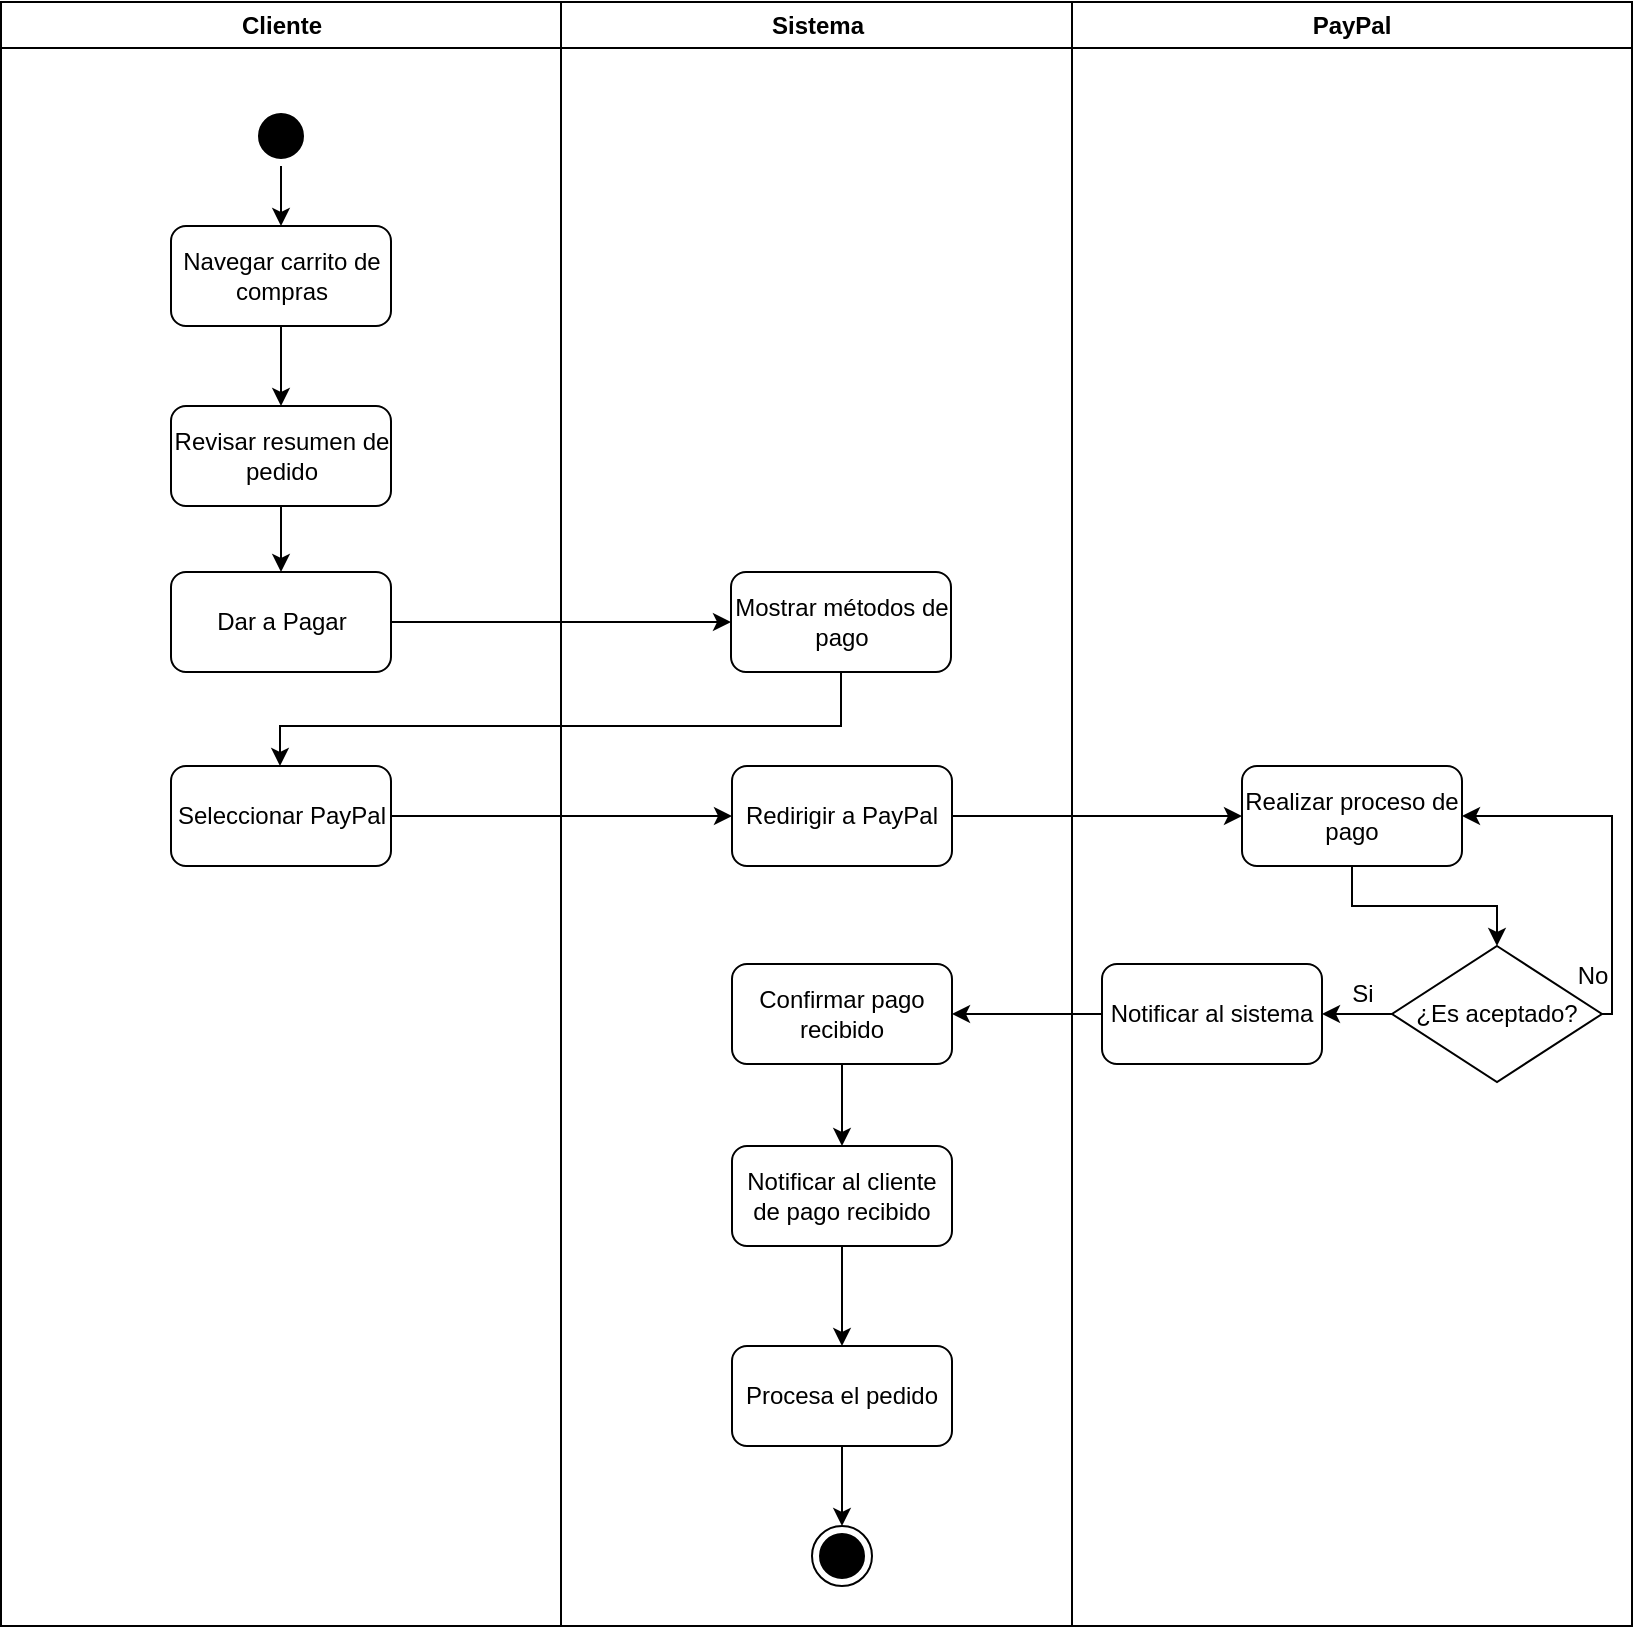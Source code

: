 <mxfile version="24.5.1" type="device">
  <diagram name="Page-1" id="e7e014a7-5840-1c2e-5031-d8a46d1fe8dd">
    <mxGraphModel dx="1313" dy="776" grid="1" gridSize="10" guides="1" tooltips="1" connect="1" arrows="1" fold="1" page="1" pageScale="1" pageWidth="1169" pageHeight="826" background="none" math="0" shadow="0">
      <root>
        <mxCell id="0" />
        <mxCell id="1" parent="0" />
        <mxCell id="2" value="Cliente" style="swimlane;whiteSpace=wrap" parent="1" vertex="1">
          <mxGeometry x="164.5" y="128" width="280" height="812" as="geometry" />
        </mxCell>
        <mxCell id="CCyuXVUDyt8B1GG4eILW-43" value="" style="edgeStyle=orthogonalEdgeStyle;rounded=0;orthogonalLoop=1;jettySize=auto;html=1;" edge="1" parent="2" source="5" target="7">
          <mxGeometry relative="1" as="geometry" />
        </mxCell>
        <mxCell id="5" value="" style="ellipse;shape=startState;fillColor=#000000;strokeColor=#000000;" parent="2" vertex="1">
          <mxGeometry x="125" y="52" width="30" height="30" as="geometry" />
        </mxCell>
        <mxCell id="CCyuXVUDyt8B1GG4eILW-45" value="" style="edgeStyle=orthogonalEdgeStyle;rounded=0;orthogonalLoop=1;jettySize=auto;html=1;" edge="1" parent="2" source="7" target="CCyuXVUDyt8B1GG4eILW-44">
          <mxGeometry relative="1" as="geometry" />
        </mxCell>
        <mxCell id="7" value="Navegar carrito de compras" style="glass=0;rounded=1;whiteSpace=wrap;" parent="2" vertex="1">
          <mxGeometry x="85" y="112" width="110" height="50" as="geometry" />
        </mxCell>
        <mxCell id="CCyuXVUDyt8B1GG4eILW-47" value="" style="edgeStyle=orthogonalEdgeStyle;rounded=0;orthogonalLoop=1;jettySize=auto;html=1;" edge="1" parent="2" source="CCyuXVUDyt8B1GG4eILW-44" target="CCyuXVUDyt8B1GG4eILW-46">
          <mxGeometry relative="1" as="geometry" />
        </mxCell>
        <mxCell id="CCyuXVUDyt8B1GG4eILW-44" value="Revisar resumen de pedido" style="glass=0;rounded=1;whiteSpace=wrap;" vertex="1" parent="2">
          <mxGeometry x="85" y="202" width="110" height="50" as="geometry" />
        </mxCell>
        <mxCell id="CCyuXVUDyt8B1GG4eILW-46" value="Dar a Pagar" style="glass=0;rounded=1;whiteSpace=wrap;" vertex="1" parent="2">
          <mxGeometry x="85" y="285" width="110" height="50" as="geometry" />
        </mxCell>
        <mxCell id="CCyuXVUDyt8B1GG4eILW-50" value="Seleccionar PayPal" style="glass=0;rounded=1;whiteSpace=wrap;" vertex="1" parent="2">
          <mxGeometry x="85" y="382" width="110" height="50" as="geometry" />
        </mxCell>
        <mxCell id="4" value="PayPal" style="swimlane;whiteSpace=wrap" parent="1" vertex="1">
          <mxGeometry x="700" y="128" width="280" height="812" as="geometry" />
        </mxCell>
        <mxCell id="CCyuXVUDyt8B1GG4eILW-59" style="edgeStyle=orthogonalEdgeStyle;rounded=0;orthogonalLoop=1;jettySize=auto;html=1;" edge="1" parent="4" source="CCyuXVUDyt8B1GG4eILW-54" target="CCyuXVUDyt8B1GG4eILW-58">
          <mxGeometry relative="1" as="geometry" />
        </mxCell>
        <mxCell id="CCyuXVUDyt8B1GG4eILW-54" value="Realizar proceso de pago" style="glass=0;rounded=1;whiteSpace=wrap;" vertex="1" parent="4">
          <mxGeometry x="85" y="382" width="110" height="50" as="geometry" />
        </mxCell>
        <mxCell id="CCyuXVUDyt8B1GG4eILW-62" style="edgeStyle=orthogonalEdgeStyle;rounded=0;orthogonalLoop=1;jettySize=auto;html=1;" edge="1" parent="4" source="CCyuXVUDyt8B1GG4eILW-58" target="CCyuXVUDyt8B1GG4eILW-54">
          <mxGeometry relative="1" as="geometry">
            <Array as="points">
              <mxPoint x="270" y="506" />
              <mxPoint x="270" y="407" />
            </Array>
          </mxGeometry>
        </mxCell>
        <mxCell id="CCyuXVUDyt8B1GG4eILW-63" style="edgeStyle=orthogonalEdgeStyle;rounded=0;orthogonalLoop=1;jettySize=auto;html=1;" edge="1" parent="4" source="CCyuXVUDyt8B1GG4eILW-58" target="CCyuXVUDyt8B1GG4eILW-60">
          <mxGeometry relative="1" as="geometry" />
        </mxCell>
        <mxCell id="CCyuXVUDyt8B1GG4eILW-58" value="¿Es aceptado?" style="rhombus;whiteSpace=wrap;html=1;" vertex="1" parent="4">
          <mxGeometry x="160" y="472" width="105" height="68" as="geometry" />
        </mxCell>
        <mxCell id="CCyuXVUDyt8B1GG4eILW-60" value="Notificar al sistema" style="glass=0;rounded=1;whiteSpace=wrap;" vertex="1" parent="4">
          <mxGeometry x="15" y="481" width="110" height="50" as="geometry" />
        </mxCell>
        <mxCell id="CCyuXVUDyt8B1GG4eILW-64" value="No" style="text;html=1;align=center;verticalAlign=middle;resizable=0;points=[];autosize=1;strokeColor=none;fillColor=none;" vertex="1" parent="4">
          <mxGeometry x="240" y="472" width="40" height="30" as="geometry" />
        </mxCell>
        <mxCell id="CCyuXVUDyt8B1GG4eILW-65" value="Si" style="text;html=1;align=center;verticalAlign=middle;resizable=0;points=[];autosize=1;strokeColor=none;fillColor=none;" vertex="1" parent="4">
          <mxGeometry x="130" y="481" width="30" height="30" as="geometry" />
        </mxCell>
        <mxCell id="CCyuXVUDyt8B1GG4eILW-49" style="edgeStyle=orthogonalEdgeStyle;rounded=0;orthogonalLoop=1;jettySize=auto;html=1;" edge="1" parent="1" source="CCyuXVUDyt8B1GG4eILW-46" target="CCyuXVUDyt8B1GG4eILW-48">
          <mxGeometry relative="1" as="geometry" />
        </mxCell>
        <mxCell id="CCyuXVUDyt8B1GG4eILW-51" style="edgeStyle=orthogonalEdgeStyle;rounded=0;orthogonalLoop=1;jettySize=auto;html=1;" edge="1" parent="1" source="CCyuXVUDyt8B1GG4eILW-48" target="CCyuXVUDyt8B1GG4eILW-50">
          <mxGeometry relative="1" as="geometry">
            <Array as="points">
              <mxPoint x="584" y="490" />
              <mxPoint x="304" y="490" />
            </Array>
          </mxGeometry>
        </mxCell>
        <mxCell id="CCyuXVUDyt8B1GG4eILW-53" style="edgeStyle=orthogonalEdgeStyle;rounded=0;orthogonalLoop=1;jettySize=auto;html=1;" edge="1" parent="1" source="CCyuXVUDyt8B1GG4eILW-50" target="CCyuXVUDyt8B1GG4eILW-52">
          <mxGeometry relative="1" as="geometry" />
        </mxCell>
        <mxCell id="3" value="Sistema" style="swimlane;whiteSpace=wrap" parent="1" vertex="1">
          <mxGeometry x="444.5" y="128" width="255.5" height="812" as="geometry">
            <mxRectangle x="444.5" y="128" width="80" height="30" as="alternateBounds" />
          </mxGeometry>
        </mxCell>
        <mxCell id="CCyuXVUDyt8B1GG4eILW-48" value="Mostrar métodos de pago" style="glass=0;rounded=1;whiteSpace=wrap;" vertex="1" parent="3">
          <mxGeometry x="85" y="285" width="110" height="50" as="geometry" />
        </mxCell>
        <mxCell id="CCyuXVUDyt8B1GG4eILW-52" value="Redirigir a PayPal" style="glass=0;rounded=1;whiteSpace=wrap;" vertex="1" parent="3">
          <mxGeometry x="85.5" y="382" width="110" height="50" as="geometry" />
        </mxCell>
        <mxCell id="CCyuXVUDyt8B1GG4eILW-69" style="edgeStyle=orthogonalEdgeStyle;rounded=0;orthogonalLoop=1;jettySize=auto;html=1;" edge="1" parent="3" source="CCyuXVUDyt8B1GG4eILW-66" target="CCyuXVUDyt8B1GG4eILW-68">
          <mxGeometry relative="1" as="geometry" />
        </mxCell>
        <mxCell id="CCyuXVUDyt8B1GG4eILW-66" value="Confirmar pago recibido" style="glass=0;rounded=1;whiteSpace=wrap;" vertex="1" parent="3">
          <mxGeometry x="85.5" y="481" width="110" height="50" as="geometry" />
        </mxCell>
        <mxCell id="CCyuXVUDyt8B1GG4eILW-71" style="edgeStyle=orthogonalEdgeStyle;rounded=0;orthogonalLoop=1;jettySize=auto;html=1;" edge="1" parent="3" source="CCyuXVUDyt8B1GG4eILW-68" target="CCyuXVUDyt8B1GG4eILW-70">
          <mxGeometry relative="1" as="geometry" />
        </mxCell>
        <mxCell id="CCyuXVUDyt8B1GG4eILW-68" value="Notificar al cliente de pago recibido" style="glass=0;rounded=1;whiteSpace=wrap;" vertex="1" parent="3">
          <mxGeometry x="85.5" y="572" width="110" height="50" as="geometry" />
        </mxCell>
        <mxCell id="CCyuXVUDyt8B1GG4eILW-73" style="edgeStyle=orthogonalEdgeStyle;rounded=0;orthogonalLoop=1;jettySize=auto;html=1;" edge="1" parent="3" source="CCyuXVUDyt8B1GG4eILW-70" target="38">
          <mxGeometry relative="1" as="geometry" />
        </mxCell>
        <mxCell id="CCyuXVUDyt8B1GG4eILW-70" value="Procesa el pedido" style="glass=0;rounded=1;whiteSpace=wrap;" vertex="1" parent="3">
          <mxGeometry x="85.5" y="672" width="110" height="50" as="geometry" />
        </mxCell>
        <mxCell id="38" value="" style="ellipse;shape=endState;fillColor=#000000;strokeColor=#000000;" parent="3" vertex="1">
          <mxGeometry x="125.5" y="762" width="30" height="30" as="geometry" />
        </mxCell>
        <mxCell id="CCyuXVUDyt8B1GG4eILW-55" style="edgeStyle=orthogonalEdgeStyle;rounded=0;orthogonalLoop=1;jettySize=auto;html=1;" edge="1" parent="1" source="CCyuXVUDyt8B1GG4eILW-52" target="CCyuXVUDyt8B1GG4eILW-54">
          <mxGeometry relative="1" as="geometry" />
        </mxCell>
        <mxCell id="CCyuXVUDyt8B1GG4eILW-67" style="edgeStyle=orthogonalEdgeStyle;rounded=0;orthogonalLoop=1;jettySize=auto;html=1;" edge="1" parent="1" source="CCyuXVUDyt8B1GG4eILW-60" target="CCyuXVUDyt8B1GG4eILW-66">
          <mxGeometry relative="1" as="geometry" />
        </mxCell>
      </root>
    </mxGraphModel>
  </diagram>
</mxfile>
